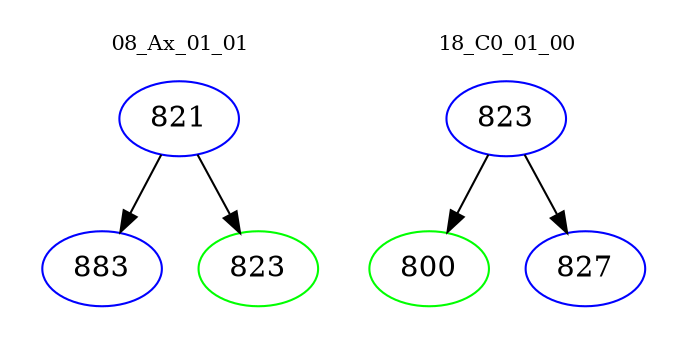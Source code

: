 digraph{
subgraph cluster_0 {
color = white
label = "08_Ax_01_01";
fontsize=10;
T0_821 [label="821", color="blue"]
T0_821 -> T0_883 [color="black"]
T0_883 [label="883", color="blue"]
T0_821 -> T0_823 [color="black"]
T0_823 [label="823", color="green"]
}
subgraph cluster_1 {
color = white
label = "18_C0_01_00";
fontsize=10;
T1_823 [label="823", color="blue"]
T1_823 -> T1_800 [color="black"]
T1_800 [label="800", color="green"]
T1_823 -> T1_827 [color="black"]
T1_827 [label="827", color="blue"]
}
}

